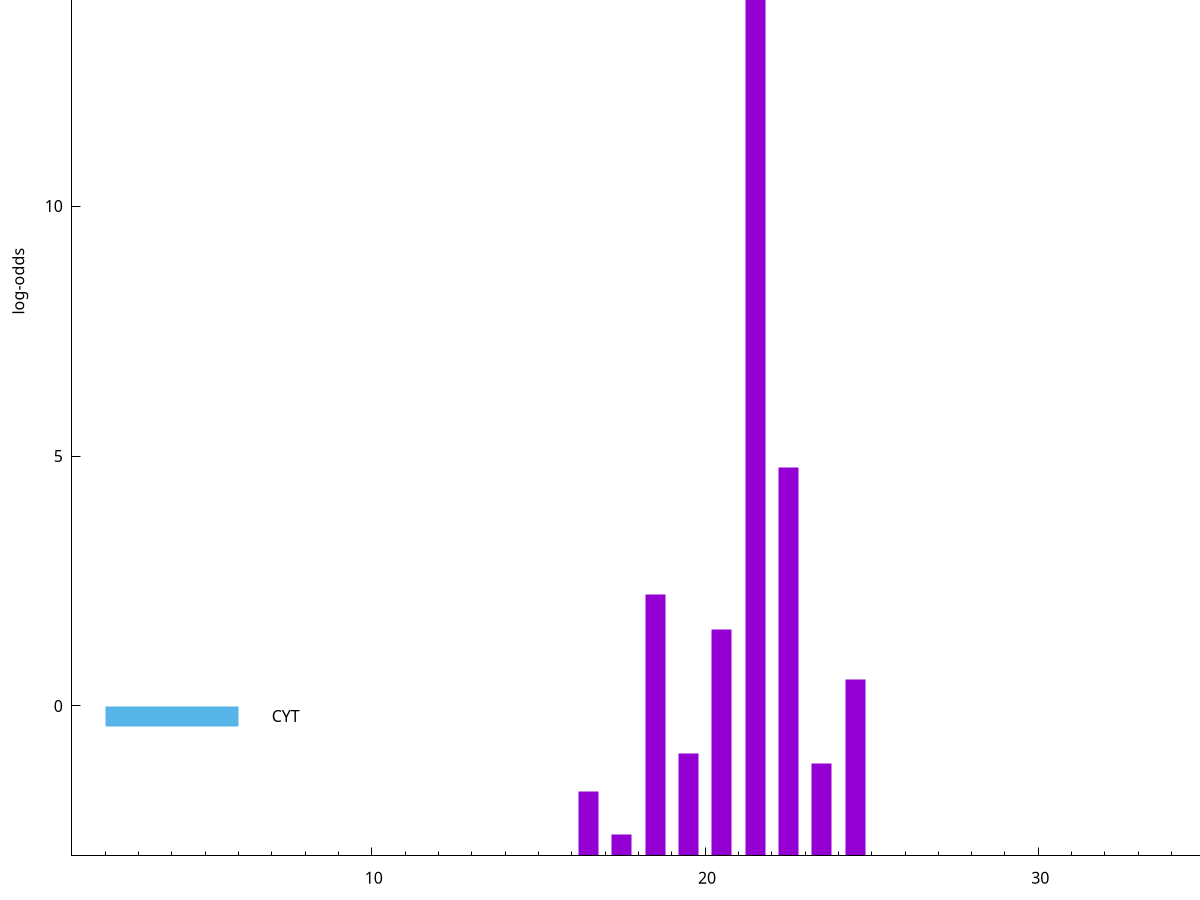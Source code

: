 set title "LipoP predictions for SRR5666403.gff"
set size 2., 1.4
set xrange [1:70] 
set mxtics 10
set yrange [-3:20]
set y2range [0:23]
set ylabel "log-odds"
set term postscript eps color solid "Helvetica" 30
set output "SRR5666403.gff15.eps"
set arrow from 2,16.4395 to 6,16.4395 nohead lt 1 lw 20
set label "SpI" at 7,16.4395
set arrow from 2,-0.200913 to 6,-0.200913 nohead lt 3 lw 20
set label "CYT" at 7,-0.200913
set arrow from 2,16.4395 to 6,16.4395 nohead lt 1 lw 20
set label "SpI" at 7,16.4395
# NOTE: The scores below are the log-odds scores with the threshold
# NOTE: subtracted (a hack to make gnuplot make the histogram all
# NOTE: look nice).
plot "-" axes x1y2 title "" with impulses lt 1 lw 20
21.500000 19.438900
22.500000 7.773720
18.500000 5.235440
20.500000 4.530060
24.500000 3.525106
19.500000 2.054717
23.500000 1.842590
16.500000 1.278990
17.500000 0.429510
e
exit
